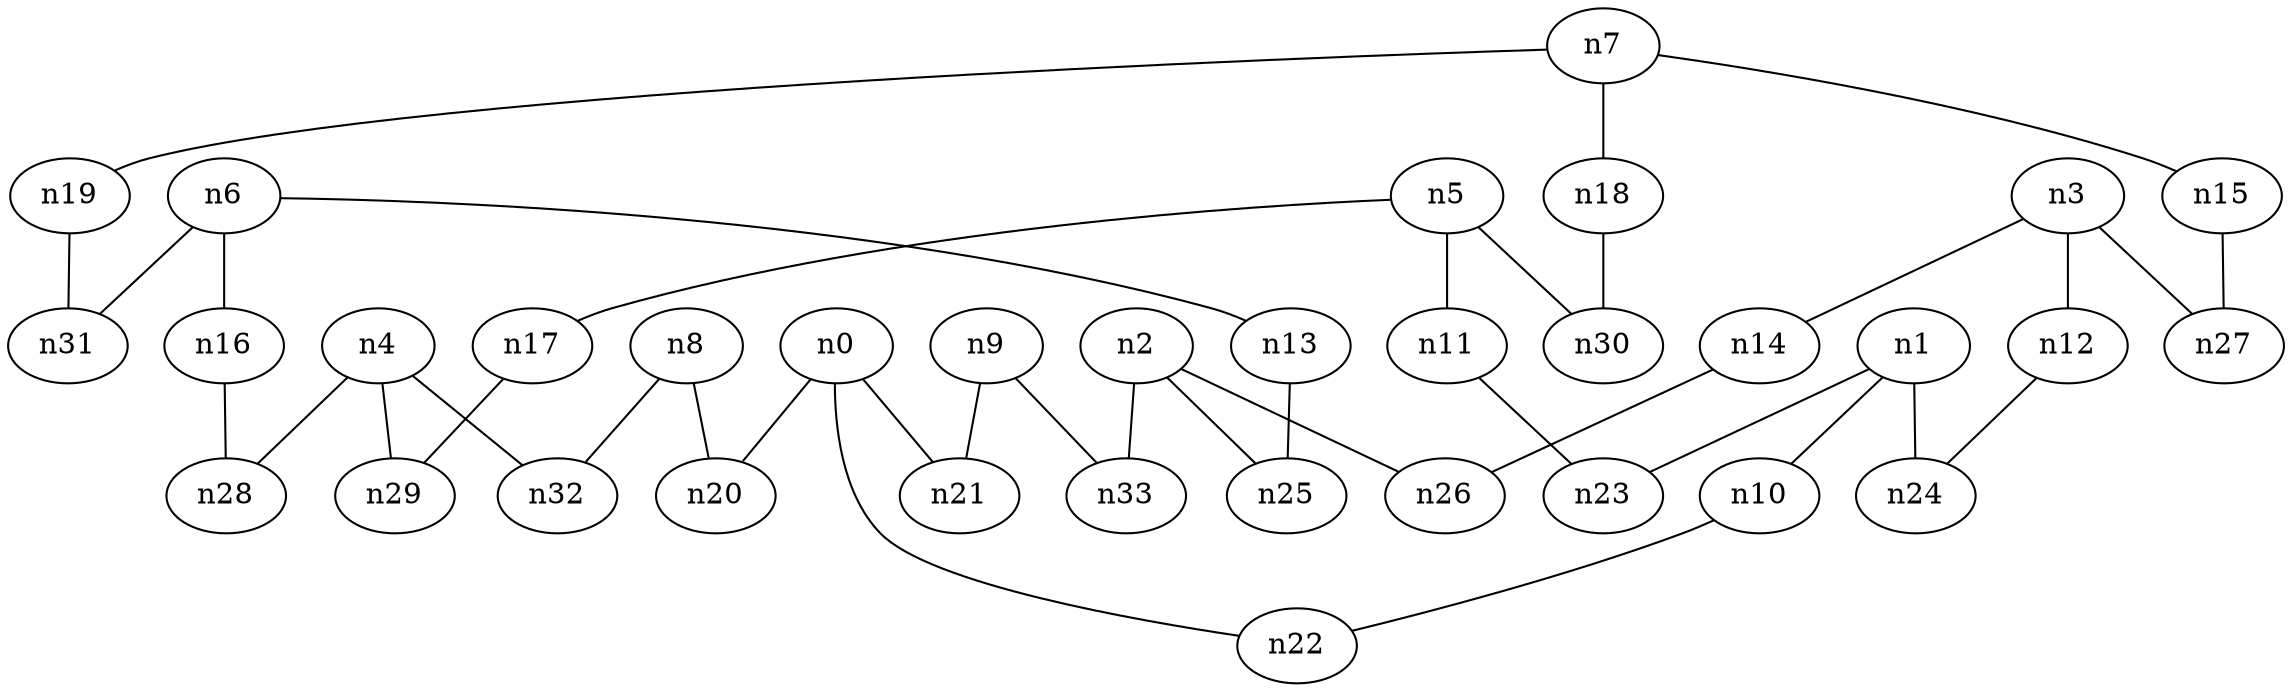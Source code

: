strict graph "" {
	graph [edge_default="{}",
		node_default="{}"
	];
	node [label="\N"];
	n0	 [dim3pos="0.040805199765366125,0.015059088271146878,0.9990536319600417",
		pos="-5.929642776862811,0.04350901852224415"];
	n20	 [dim3pos="-0.0560406763669467,-0.05047182345130355,-0.997151963157991",
		pos="3.874754817017801,15.632473006917262"];
	n0 -- n20	 [id=e0];
	n21	 [dim3pos="0.30956469529201563,0.07349738075787289,-0.9480336673612882",
		pos="3.374698347607096,-15.384164691096494"];
	n0 -- n21	 [id=e1];
	n22	 [dim3pos="-0.3276350886068123,-0.029620781956250737,-0.9443399059607227",
		pos="3.2317553799637864,-9.759992038116543"];
	n0 -- n22	 [id=e2];
	n1	 [dim3pos="-0.568564533347732,0.43960251887005575,-0.6953301351316351",
		pos="-3.799764435813109,14.906046096425845"];
	n10	 [dim3pos="0.5450362711716199,-0.12301740570307133,0.8293383995700563",
		pos="6.0611999473492135,-5.6903115426702415"];
	n1 -- n10	 [id=e14];
	n23	 [dim3pos="-0.6774973650339375,0.6331263053229472,-0.3743639965063227",
		pos="8.673221792077188,8.23769243404321"];
	n1 -- n23	 [id=e3];
	n24	 [dim3pos="0.2567358101285177,-0.4255609769651375,0.8677468402029082",
		pos="5.255222585702222,-12.046225045488905"];
	n1 -- n24	 [id=e4];
	n2	 [dim3pos="0.5795642642820356,-0.713950502864336,-0.3929121314326963",
		pos="2.2526735679897816,-1.974592604823728"];
	n25	 [dim3pos="0.5015672058277808,0.860354725945984,0.09066467658643806",
		pos="4.184580274729413,-1.4800069766134203"];
	n2 -- n25	 [id=e5];
	n26	 [dim3pos="0.21904247742688035,-0.7018512409494992,-0.6778091388144176",
		pos="14.439680480685201,-14.881945668235865"];
	n2 -- n26	 [id=e6];
	n33	 [dim3pos="0.8076611514197456,-0.1625221605377295,-0.5668068558349302",
		pos="2.943018838149482,-8.456606420716785"];
	n2 -- n33	 [id=e37];
	n3	 [dim3pos="-0.0030521564155536057,0.08748686187858722,0.9961609977005986",
		pos="4.747261862883867,6.195533026658894"];
	n12	 [dim3pos="0.06067616051706333,-0.2085326893427466,0.9761314056111448",
		pos="11.278723593178864,-6.064259954323922"];
	n3 -- n12	 [id=e16];
	n14	 [dim3pos="-0.06914885888288277,0.4438176632626905,0.8934451953484557",
		pos="4.866950963510157,12.100531995099129"];
	n3 -- n14	 [id=e18];
	n27	 [dim3pos="0.0076215923165456655,0.02049691885091136,0.999760865231371",
		pos="4.356390823167292,-0.02186981024806147"];
	n3 -- n27	 [id=e7];
	n4	 [dim3pos="0.043892397793857216,-0.15194563928330804,-0.9874137836381932",
		pos="-1.289582403376515,15.549138159880721"];
	n28	 [dim3pos="-0.08738225306191212,0.16283102159625304,-0.9827768822351005",
		pos="-1.0782652156579149,9.610642348932561"];
	n4 -- n28	 [id=e8];
	n29	 [dim3pos="0.2166842525791066,-0.4536884359868357,-0.8644158361205866",
		pos="-1.1252239962552633,-3.668401645223728"];
	n4 -- n29	 [id=e9];
	n32	 [dim3pos="0.012709221860575371,0.12538189344711914,0.9920271450294664",
		pos="1.4697772707533356,18.97591629472478"];
	n4 -- n32	 [id=e36];
	n5	 [dim3pos="0.8641043270846982,-0.2919217275564548,-0.4100066059150216",
		pos="5.957391811334633,1.9932576316421415"];
	n11	 [dim3pos="0.23859235371063947,0.9702280697021685,-0.041607469435443384",
		pos="1.3296672955859958,-23.520325418112424"];
	n5 -- n11	 [id=e15];
	n17	 [dim3pos="0.480587474610556,-0.5969566160721871,-0.642400558666547",
		pos="5.390209289127597,2.2684228754084894"];
	n5 -- n17	 [id=e21];
	n30	 [dim3pos="-0.7330928071651877,-0.09449736057007077,0.6735318737283001",
		pos="-3.013397242214616,13.398190254842229"];
	n5 -- n30	 [id=e10];
	n6	 [dim3pos="-0.6137606532738962,0.28827113347809025,-0.7349813698972629",
		pos="-0.43909879311336636,-2.3964355328816063"];
	n13	 [dim3pos="0.8490585252571018,-0.3400013917777551,0.40434969305964",
		pos="2.76070256177109,-7.437713940533525"];
	n6 -- n13	 [id=e17];
	n16	 [dim3pos="-0.320064121446679,0.35141529890606593,-0.8798103465277763",
		pos="-7.115239295237024,-2.646259382234163"];
	n6 -- n16	 [id=e20];
	n31	 [dim3pos="-0.4723010966569373,0.02871136273215354,-0.8809695407599045",
		pos="6.222469645455203,16.20085226675817"];
	n6 -- n31	 [id=e11];
	n7	 [dim3pos="0.09500543958031475,0.046456376828274804,-0.9943921618265806",
		pos="6.737983355655166,-15.813916911904371"];
	n15	 [dim3pos="0.027482779847920254,0.031015639972493295,-0.9991409944992385",
		pos="0.8457173044007162,3.100140789682795"];
	n7 -- n15	 [id=e19];
	n18	 [dim3pos="-0.43911230186984757,-0.1424430706930006,0.8870684065832312",
		pos="-2.827913749774415,6.763026150937263"];
	n7 -- n18	 [id=e22];
	n19	 [dim3pos="-0.19355438911713296,-0.041238826152849045,-0.9802224531559296",
		pos="6.493107076769474,-2.942378774749408"];
	n7 -- n19	 [id=e23];
	n8	 [dim3pos="0.043785069657605,0.08594474366329338,0.9953373140356637",
		pos="-5.18357278143113,25.229346755646056"];
	n8 -- n20	 [id=e24];
	n8 -- n32	 [id=e12];
	n9	 [dim3pos="-0.6111837154933747,-0.053266907977722516,0.789694309483237",
		pos="6.370119317951674,-6.943671069102074"];
	n9 -- n21	 [id=e25];
	n9 -- n33	 [id=e13];
	n10 -- n22	 [id=e26];
	n11 -- n23	 [id=e27];
	n12 -- n24	 [id=e28];
	n13 -- n25	 [id=e29];
	n14 -- n26	 [id=e30];
	n15 -- n27	 [id=e31];
	n16 -- n28	 [id=e32];
	n17 -- n29	 [id=e33];
	n18 -- n30	 [id=e34];
	n19 -- n31	 [id=e35];
}
